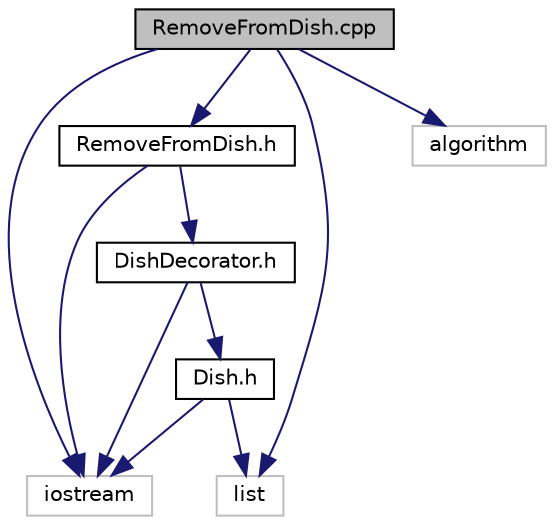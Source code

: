 digraph "RemoveFromDish.cpp"
{
 // LATEX_PDF_SIZE
  edge [fontname="Helvetica",fontsize="10",labelfontname="Helvetica",labelfontsize="10"];
  node [fontname="Helvetica",fontsize="10",shape=record];
  Node1 [label="RemoveFromDish.cpp",height=0.2,width=0.4,color="black", fillcolor="grey75", style="filled", fontcolor="black",tooltip="Contains the declaration of the RemoveFromDish class functions."];
  Node1 -> Node2 [color="midnightblue",fontsize="10",style="solid"];
  Node2 [label="iostream",height=0.2,width=0.4,color="grey75", fillcolor="white", style="filled",tooltip=" "];
  Node1 -> Node3 [color="midnightblue",fontsize="10",style="solid"];
  Node3 [label="list",height=0.2,width=0.4,color="grey75", fillcolor="white", style="filled",tooltip=" "];
  Node1 -> Node4 [color="midnightblue",fontsize="10",style="solid"];
  Node4 [label="algorithm",height=0.2,width=0.4,color="grey75", fillcolor="white", style="filled",tooltip=" "];
  Node1 -> Node5 [color="midnightblue",fontsize="10",style="solid"];
  Node5 [label="RemoveFromDish.h",height=0.2,width=0.4,color="black", fillcolor="white", style="filled",URL="$RemoveFromDish_8h.html",tooltip="Contains the declaration of the RemoveFromDish class."];
  Node5 -> Node2 [color="midnightblue",fontsize="10",style="solid"];
  Node5 -> Node6 [color="midnightblue",fontsize="10",style="solid"];
  Node6 [label="DishDecorator.h",height=0.2,width=0.4,color="black", fillcolor="white", style="filled",URL="$DishDecorator_8h.html",tooltip="Contains the declaration of the DishDecorator class."];
  Node6 -> Node2 [color="midnightblue",fontsize="10",style="solid"];
  Node6 -> Node7 [color="midnightblue",fontsize="10",style="solid"];
  Node7 [label="Dish.h",height=0.2,width=0.4,color="black", fillcolor="white", style="filled",URL="$Dish_8h.html",tooltip="Contains the declaration of the Dish class."];
  Node7 -> Node2 [color="midnightblue",fontsize="10",style="solid"];
  Node7 -> Node3 [color="midnightblue",fontsize="10",style="solid"];
}

